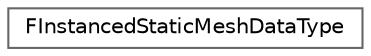 digraph "Graphical Class Hierarchy"
{
 // INTERACTIVE_SVG=YES
 // LATEX_PDF_SIZE
  bgcolor="transparent";
  edge [fontname=Helvetica,fontsize=10,labelfontname=Helvetica,labelfontsize=10];
  node [fontname=Helvetica,fontsize=10,shape=box,height=0.2,width=0.4];
  rankdir="LR";
  Node0 [id="Node000000",label="FInstancedStaticMeshDataType",height=0.2,width=0.4,color="grey40", fillcolor="white", style="filled",URL="$d2/da3/structFInstancedStaticMeshDataType.html",tooltip=" "];
}
